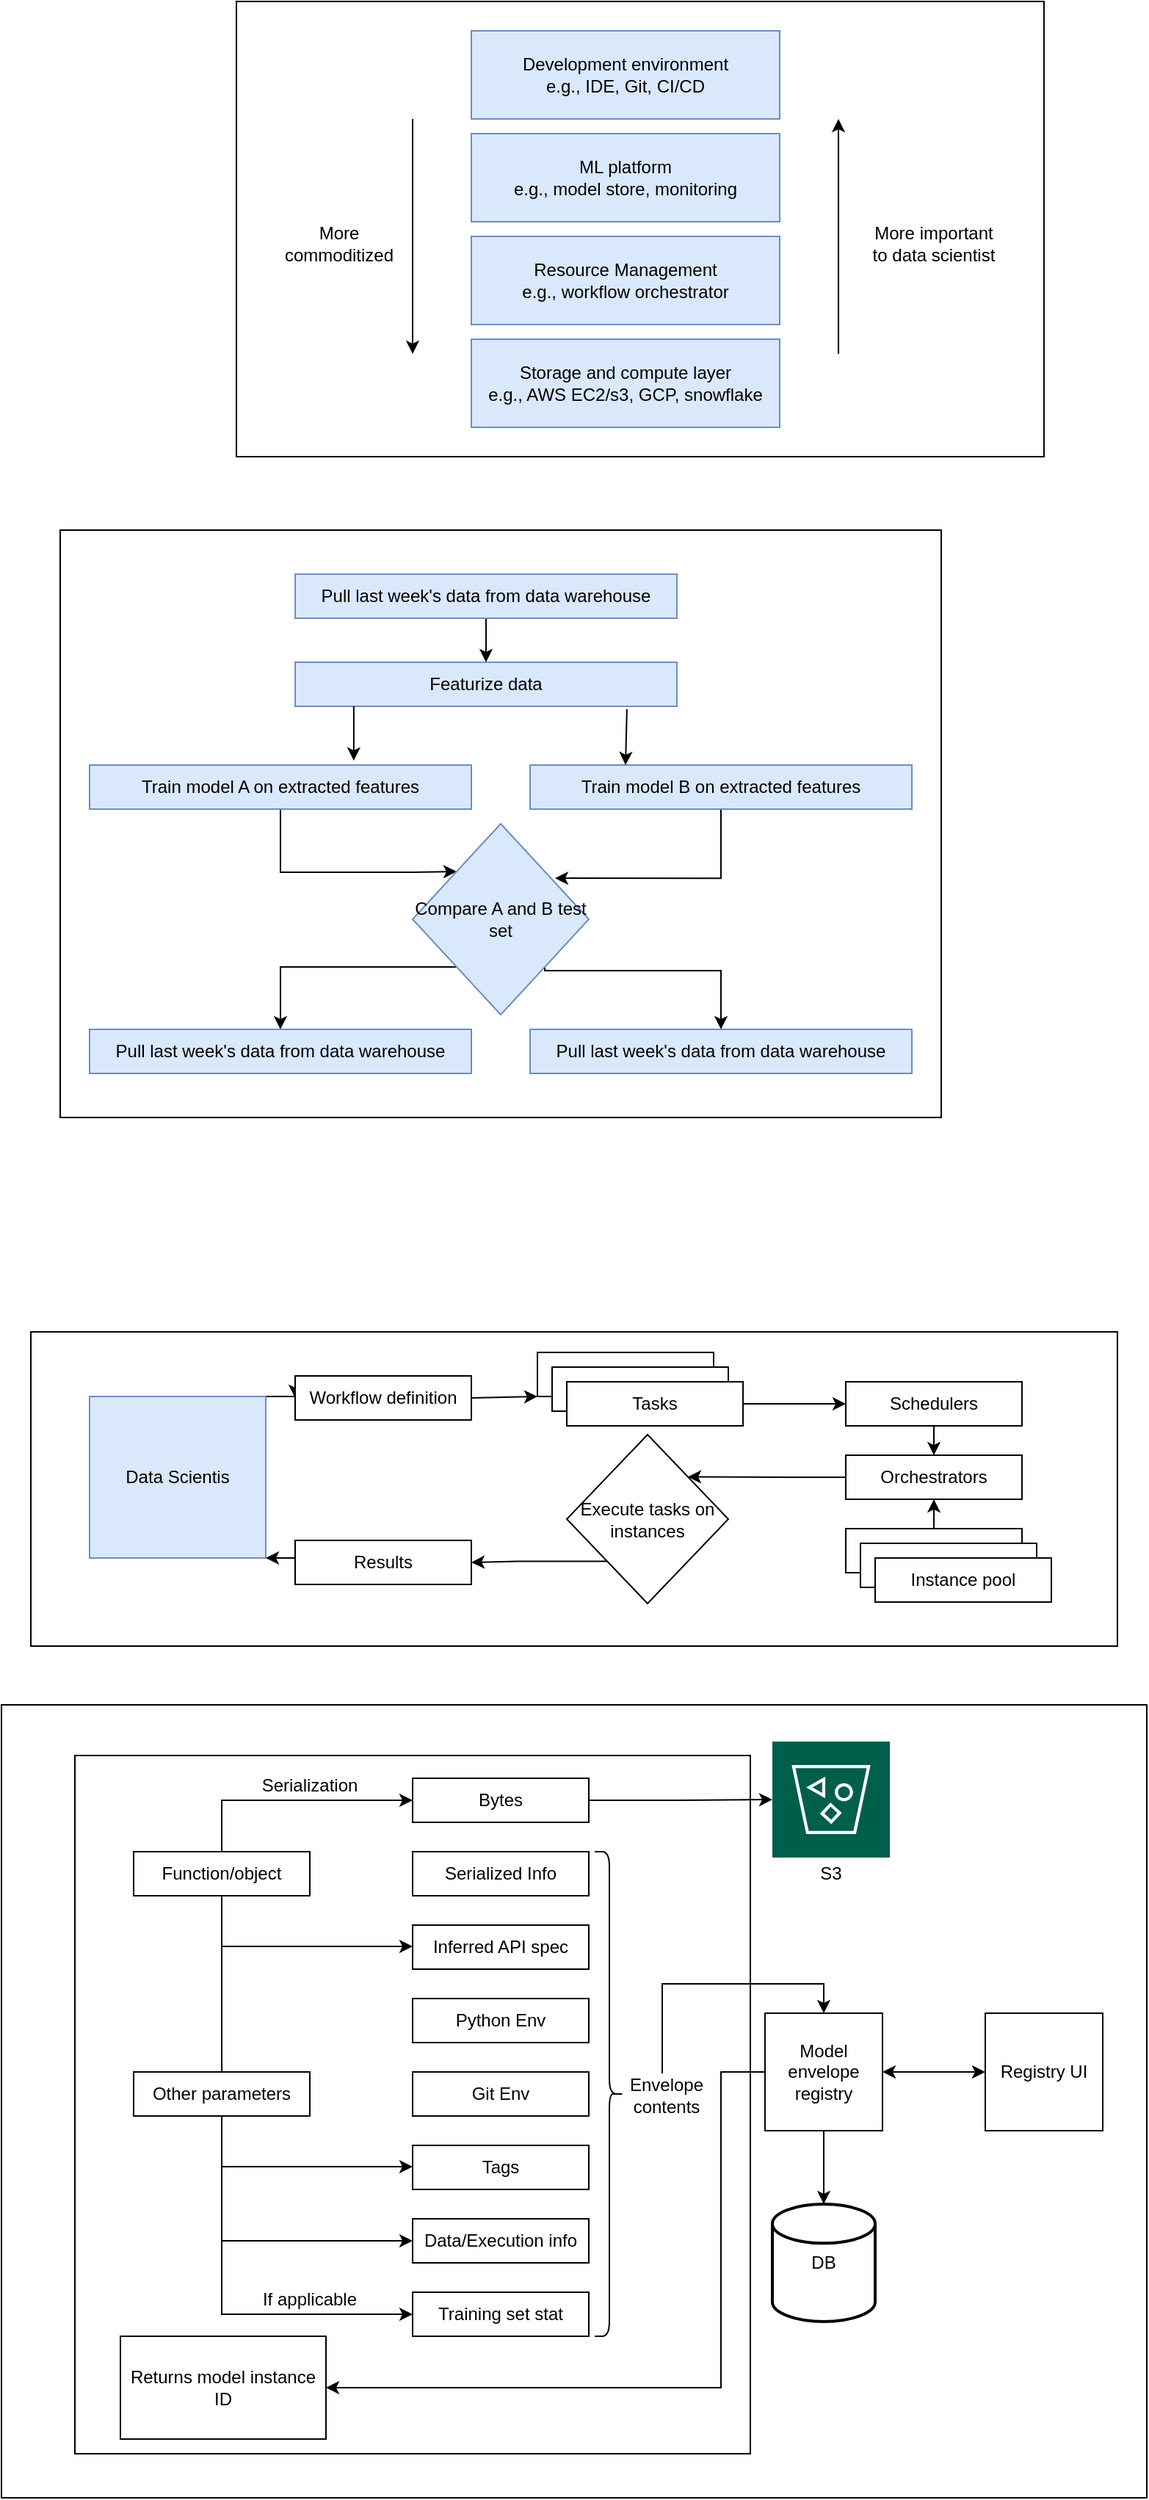 <mxfile version="21.0.6" type="github">
  <diagram name="Page-1" id="kTUMGS3Ad_0SVGwf9lWE">
    <mxGraphModel dx="1434" dy="796" grid="1" gridSize="10" guides="1" tooltips="1" connect="1" arrows="1" fold="1" page="1" pageScale="1" pageWidth="850" pageHeight="1100" math="0" shadow="0">
      <root>
        <mxCell id="0" />
        <mxCell id="1" parent="0" />
        <mxCell id="pnt_n_mxFb-sLE3t90gV-96" value="" style="rounded=0;whiteSpace=wrap;html=1;" vertex="1" parent="1">
          <mxGeometry x="40" y="1520" width="780" height="540" as="geometry" />
        </mxCell>
        <mxCell id="pnt_n_mxFb-sLE3t90gV-95" value="" style="rounded=0;whiteSpace=wrap;html=1;" vertex="1" parent="1">
          <mxGeometry x="90" y="1554.5" width="460" height="475.5" as="geometry" />
        </mxCell>
        <mxCell id="pnt_n_mxFb-sLE3t90gV-60" value="" style="rounded=0;whiteSpace=wrap;html=1;" vertex="1" parent="1">
          <mxGeometry x="60" y="1266" width="740" height="214" as="geometry" />
        </mxCell>
        <mxCell id="pnt_n_mxFb-sLE3t90gV-26" value="" style="rounded=0;whiteSpace=wrap;html=1;" vertex="1" parent="1">
          <mxGeometry x="80" y="720" width="600" height="400" as="geometry" />
        </mxCell>
        <mxCell id="pnt_n_mxFb-sLE3t90gV-11" value="" style="rounded=0;whiteSpace=wrap;html=1;" vertex="1" parent="1">
          <mxGeometry x="200" y="360" width="550" height="310" as="geometry" />
        </mxCell>
        <mxCell id="pnt_n_mxFb-sLE3t90gV-1" value="Development environment&lt;br&gt;e.g., IDE, Git, CI/CD" style="rounded=0;whiteSpace=wrap;html=1;fillColor=#dae8fc;strokeColor=#6c8ebf;" vertex="1" parent="1">
          <mxGeometry x="360" y="380" width="210" height="60" as="geometry" />
        </mxCell>
        <mxCell id="pnt_n_mxFb-sLE3t90gV-2" value="ML platform&lt;br&gt;e.g., model store, monitoring" style="rounded=0;whiteSpace=wrap;html=1;fillColor=#dae8fc;strokeColor=#6c8ebf;" vertex="1" parent="1">
          <mxGeometry x="360" y="450" width="210" height="60" as="geometry" />
        </mxCell>
        <mxCell id="pnt_n_mxFb-sLE3t90gV-3" value="Resource Management&lt;br&gt;e.g., workflow orchestrator" style="rounded=0;whiteSpace=wrap;html=1;fillColor=#dae8fc;strokeColor=#6c8ebf;" vertex="1" parent="1">
          <mxGeometry x="360" y="520" width="210" height="60" as="geometry" />
        </mxCell>
        <mxCell id="pnt_n_mxFb-sLE3t90gV-4" value="Storage and compute layer&lt;br&gt;e.g., AWS EC2/s3, GCP, snowflake" style="rounded=0;whiteSpace=wrap;html=1;fillColor=#dae8fc;strokeColor=#6c8ebf;" vertex="1" parent="1">
          <mxGeometry x="360" y="590" width="210" height="60" as="geometry" />
        </mxCell>
        <mxCell id="pnt_n_mxFb-sLE3t90gV-7" value="" style="endArrow=classic;html=1;rounded=0;" edge="1" parent="1">
          <mxGeometry width="50" height="50" relative="1" as="geometry">
            <mxPoint x="320" y="440" as="sourcePoint" />
            <mxPoint x="320" y="600" as="targetPoint" />
          </mxGeometry>
        </mxCell>
        <mxCell id="pnt_n_mxFb-sLE3t90gV-8" value="" style="endArrow=classic;html=1;rounded=0;" edge="1" parent="1">
          <mxGeometry width="50" height="50" relative="1" as="geometry">
            <mxPoint x="610" y="600" as="sourcePoint" />
            <mxPoint x="610" y="440" as="targetPoint" />
          </mxGeometry>
        </mxCell>
        <mxCell id="pnt_n_mxFb-sLE3t90gV-9" value="More commoditized" style="text;html=1;strokeColor=none;fillColor=none;align=center;verticalAlign=middle;whiteSpace=wrap;rounded=0;" vertex="1" parent="1">
          <mxGeometry x="240" y="510" width="60" height="30" as="geometry" />
        </mxCell>
        <mxCell id="pnt_n_mxFb-sLE3t90gV-10" value="More important to data scientist" style="text;html=1;strokeColor=none;fillColor=none;align=center;verticalAlign=middle;whiteSpace=wrap;rounded=0;" vertex="1" parent="1">
          <mxGeometry x="630" y="510" width="90" height="30" as="geometry" />
        </mxCell>
        <mxCell id="pnt_n_mxFb-sLE3t90gV-19" style="edgeStyle=orthogonalEdgeStyle;rounded=0;orthogonalLoop=1;jettySize=auto;html=1;" edge="1" parent="1" source="pnt_n_mxFb-sLE3t90gV-12" target="pnt_n_mxFb-sLE3t90gV-13">
          <mxGeometry relative="1" as="geometry" />
        </mxCell>
        <mxCell id="pnt_n_mxFb-sLE3t90gV-12" value="Pull last week&#39;s data from data warehouse" style="rounded=0;whiteSpace=wrap;html=1;fillColor=#dae8fc;strokeColor=#6c8ebf;" vertex="1" parent="1">
          <mxGeometry x="240" y="750" width="260" height="30" as="geometry" />
        </mxCell>
        <mxCell id="pnt_n_mxFb-sLE3t90gV-13" value="Featurize data" style="rounded=0;whiteSpace=wrap;html=1;fillColor=#dae8fc;strokeColor=#6c8ebf;" vertex="1" parent="1">
          <mxGeometry x="240" y="810" width="260" height="30" as="geometry" />
        </mxCell>
        <mxCell id="pnt_n_mxFb-sLE3t90gV-22" style="edgeStyle=orthogonalEdgeStyle;rounded=0;orthogonalLoop=1;jettySize=auto;html=1;entryX=0;entryY=0;entryDx=0;entryDy=0;" edge="1" parent="1" source="pnt_n_mxFb-sLE3t90gV-14" target="pnt_n_mxFb-sLE3t90gV-16">
          <mxGeometry relative="1" as="geometry">
            <Array as="points">
              <mxPoint x="230" y="953" />
              <mxPoint x="320" y="953" />
            </Array>
          </mxGeometry>
        </mxCell>
        <mxCell id="pnt_n_mxFb-sLE3t90gV-14" value="Train model A on extracted features" style="rounded=0;whiteSpace=wrap;html=1;fillColor=#dae8fc;strokeColor=#6c8ebf;" vertex="1" parent="1">
          <mxGeometry x="100" y="880" width="260" height="30" as="geometry" />
        </mxCell>
        <mxCell id="pnt_n_mxFb-sLE3t90gV-23" style="edgeStyle=orthogonalEdgeStyle;rounded=0;orthogonalLoop=1;jettySize=auto;html=1;entryX=0.808;entryY=0.285;entryDx=0;entryDy=0;entryPerimeter=0;" edge="1" parent="1" source="pnt_n_mxFb-sLE3t90gV-15" target="pnt_n_mxFb-sLE3t90gV-16">
          <mxGeometry relative="1" as="geometry">
            <Array as="points">
              <mxPoint x="530" y="957" />
            </Array>
          </mxGeometry>
        </mxCell>
        <mxCell id="pnt_n_mxFb-sLE3t90gV-15" value="Train model B on extracted features" style="rounded=0;whiteSpace=wrap;html=1;fillColor=#dae8fc;strokeColor=#6c8ebf;" vertex="1" parent="1">
          <mxGeometry x="400" y="880" width="260" height="30" as="geometry" />
        </mxCell>
        <mxCell id="pnt_n_mxFb-sLE3t90gV-24" style="edgeStyle=orthogonalEdgeStyle;rounded=0;orthogonalLoop=1;jettySize=auto;html=1;exitX=0;exitY=1;exitDx=0;exitDy=0;" edge="1" parent="1" source="pnt_n_mxFb-sLE3t90gV-16" target="pnt_n_mxFb-sLE3t90gV-17">
          <mxGeometry relative="1" as="geometry">
            <Array as="points">
              <mxPoint x="230" y="1018" />
            </Array>
          </mxGeometry>
        </mxCell>
        <mxCell id="pnt_n_mxFb-sLE3t90gV-25" style="edgeStyle=orthogonalEdgeStyle;rounded=0;orthogonalLoop=1;jettySize=auto;html=1;exitX=1;exitY=1;exitDx=0;exitDy=0;entryX=0.5;entryY=0;entryDx=0;entryDy=0;" edge="1" parent="1" source="pnt_n_mxFb-sLE3t90gV-16" target="pnt_n_mxFb-sLE3t90gV-18">
          <mxGeometry relative="1" as="geometry">
            <Array as="points">
              <mxPoint x="410" y="1020" />
              <mxPoint x="530" y="1020" />
            </Array>
          </mxGeometry>
        </mxCell>
        <mxCell id="pnt_n_mxFb-sLE3t90gV-16" value="Compare A and B test set" style="rhombus;whiteSpace=wrap;html=1;fillColor=#dae8fc;strokeColor=#6c8ebf;" vertex="1" parent="1">
          <mxGeometry x="320" y="920" width="120" height="130" as="geometry" />
        </mxCell>
        <mxCell id="pnt_n_mxFb-sLE3t90gV-17" value="Pull last week&#39;s data from data warehouse" style="rounded=0;whiteSpace=wrap;html=1;fillColor=#dae8fc;strokeColor=#6c8ebf;" vertex="1" parent="1">
          <mxGeometry x="100" y="1060" width="260" height="30" as="geometry" />
        </mxCell>
        <mxCell id="pnt_n_mxFb-sLE3t90gV-18" value="Pull last week&#39;s data from data warehouse" style="rounded=0;whiteSpace=wrap;html=1;fillColor=#dae8fc;strokeColor=#6c8ebf;" vertex="1" parent="1">
          <mxGeometry x="400" y="1060" width="260" height="30" as="geometry" />
        </mxCell>
        <mxCell id="pnt_n_mxFb-sLE3t90gV-20" value="" style="endArrow=classic;html=1;rounded=0;exitX=0.169;exitY=1;exitDx=0;exitDy=0;exitPerimeter=0;entryX=0.692;entryY=-0.1;entryDx=0;entryDy=0;entryPerimeter=0;" edge="1" parent="1" target="pnt_n_mxFb-sLE3t90gV-14">
          <mxGeometry width="50" height="50" relative="1" as="geometry">
            <mxPoint x="279.94" y="840" as="sourcePoint" />
            <mxPoint x="281.12" y="880" as="targetPoint" />
          </mxGeometry>
        </mxCell>
        <mxCell id="pnt_n_mxFb-sLE3t90gV-21" value="" style="endArrow=classic;html=1;rounded=0;exitX=0.869;exitY=1.067;exitDx=0;exitDy=0;exitPerimeter=0;entryX=0.25;entryY=0;entryDx=0;entryDy=0;" edge="1" parent="1" source="pnt_n_mxFb-sLE3t90gV-13" target="pnt_n_mxFb-sLE3t90gV-15">
          <mxGeometry width="50" height="50" relative="1" as="geometry">
            <mxPoint x="289.94" y="850" as="sourcePoint" />
            <mxPoint x="290" y="887" as="targetPoint" />
          </mxGeometry>
        </mxCell>
        <mxCell id="pnt_n_mxFb-sLE3t90gV-30" style="edgeStyle=orthogonalEdgeStyle;rounded=0;orthogonalLoop=1;jettySize=auto;html=1;exitX=1;exitY=0;exitDx=0;exitDy=0;entryX=0;entryY=0.5;entryDx=0;entryDy=0;" edge="1" parent="1" source="pnt_n_mxFb-sLE3t90gV-27" target="pnt_n_mxFb-sLE3t90gV-28">
          <mxGeometry relative="1" as="geometry">
            <Array as="points">
              <mxPoint x="240" y="1310" />
            </Array>
          </mxGeometry>
        </mxCell>
        <mxCell id="pnt_n_mxFb-sLE3t90gV-27" value="Data Scientis" style="rounded=0;whiteSpace=wrap;html=1;fillColor=#dae8fc;strokeColor=#6c8ebf;" vertex="1" parent="1">
          <mxGeometry x="100" y="1310" width="120" height="110" as="geometry" />
        </mxCell>
        <mxCell id="pnt_n_mxFb-sLE3t90gV-28" value="Workflow definition" style="rounded=0;whiteSpace=wrap;html=1;" vertex="1" parent="1">
          <mxGeometry x="240" y="1296" width="120" height="30" as="geometry" />
        </mxCell>
        <mxCell id="pnt_n_mxFb-sLE3t90gV-29" value="" style="rounded=0;whiteSpace=wrap;html=1;" vertex="1" parent="1">
          <mxGeometry x="405" y="1280" width="120" height="30" as="geometry" />
        </mxCell>
        <mxCell id="pnt_n_mxFb-sLE3t90gV-31" value="" style="rounded=0;whiteSpace=wrap;html=1;" vertex="1" parent="1">
          <mxGeometry x="415" y="1290" width="120" height="30" as="geometry" />
        </mxCell>
        <mxCell id="pnt_n_mxFb-sLE3t90gV-52" style="edgeStyle=orthogonalEdgeStyle;rounded=0;orthogonalLoop=1;jettySize=auto;html=1;" edge="1" parent="1" source="pnt_n_mxFb-sLE3t90gV-32" target="pnt_n_mxFb-sLE3t90gV-33">
          <mxGeometry relative="1" as="geometry" />
        </mxCell>
        <mxCell id="pnt_n_mxFb-sLE3t90gV-32" value="Tasks" style="rounded=0;whiteSpace=wrap;html=1;" vertex="1" parent="1">
          <mxGeometry x="425" y="1300" width="120" height="30" as="geometry" />
        </mxCell>
        <mxCell id="pnt_n_mxFb-sLE3t90gV-53" style="edgeStyle=orthogonalEdgeStyle;rounded=0;orthogonalLoop=1;jettySize=auto;html=1;exitX=0.5;exitY=1;exitDx=0;exitDy=0;entryX=0.5;entryY=0;entryDx=0;entryDy=0;" edge="1" parent="1" source="pnt_n_mxFb-sLE3t90gV-33" target="pnt_n_mxFb-sLE3t90gV-34">
          <mxGeometry relative="1" as="geometry" />
        </mxCell>
        <mxCell id="pnt_n_mxFb-sLE3t90gV-33" value="Schedulers" style="rounded=0;whiteSpace=wrap;html=1;" vertex="1" parent="1">
          <mxGeometry x="615" y="1300" width="120" height="30" as="geometry" />
        </mxCell>
        <mxCell id="pnt_n_mxFb-sLE3t90gV-55" style="edgeStyle=orthogonalEdgeStyle;rounded=0;orthogonalLoop=1;jettySize=auto;html=1;entryX=1;entryY=0;entryDx=0;entryDy=0;" edge="1" parent="1" source="pnt_n_mxFb-sLE3t90gV-34" target="pnt_n_mxFb-sLE3t90gV-44">
          <mxGeometry relative="1" as="geometry" />
        </mxCell>
        <mxCell id="pnt_n_mxFb-sLE3t90gV-34" value="Orchestrators" style="rounded=0;whiteSpace=wrap;html=1;" vertex="1" parent="1">
          <mxGeometry x="615" y="1350" width="120" height="30" as="geometry" />
        </mxCell>
        <mxCell id="pnt_n_mxFb-sLE3t90gV-54" style="edgeStyle=orthogonalEdgeStyle;rounded=0;orthogonalLoop=1;jettySize=auto;html=1;exitX=0.5;exitY=0;exitDx=0;exitDy=0;entryX=0.5;entryY=1;entryDx=0;entryDy=0;" edge="1" parent="1" source="pnt_n_mxFb-sLE3t90gV-37" target="pnt_n_mxFb-sLE3t90gV-34">
          <mxGeometry relative="1" as="geometry" />
        </mxCell>
        <mxCell id="pnt_n_mxFb-sLE3t90gV-37" value="" style="rounded=0;whiteSpace=wrap;html=1;" vertex="1" parent="1">
          <mxGeometry x="615" y="1400" width="120" height="30" as="geometry" />
        </mxCell>
        <mxCell id="pnt_n_mxFb-sLE3t90gV-41" value="" style="rounded=0;whiteSpace=wrap;html=1;" vertex="1" parent="1">
          <mxGeometry x="625" y="1410" width="120" height="30" as="geometry" />
        </mxCell>
        <mxCell id="pnt_n_mxFb-sLE3t90gV-42" value="Instance pool" style="rounded=0;whiteSpace=wrap;html=1;" vertex="1" parent="1">
          <mxGeometry x="635" y="1420" width="120" height="30" as="geometry" />
        </mxCell>
        <mxCell id="pnt_n_mxFb-sLE3t90gV-56" style="edgeStyle=orthogonalEdgeStyle;rounded=0;orthogonalLoop=1;jettySize=auto;html=1;exitX=0;exitY=1;exitDx=0;exitDy=0;entryX=1;entryY=0.5;entryDx=0;entryDy=0;" edge="1" parent="1" source="pnt_n_mxFb-sLE3t90gV-44" target="pnt_n_mxFb-sLE3t90gV-45">
          <mxGeometry relative="1" as="geometry" />
        </mxCell>
        <mxCell id="pnt_n_mxFb-sLE3t90gV-44" value="Execute tasks on instances" style="rhombus;whiteSpace=wrap;html=1;" vertex="1" parent="1">
          <mxGeometry x="425" y="1336" width="110" height="115" as="geometry" />
        </mxCell>
        <mxCell id="pnt_n_mxFb-sLE3t90gV-45" value="Results" style="rounded=0;whiteSpace=wrap;html=1;" vertex="1" parent="1">
          <mxGeometry x="240" y="1408" width="120" height="30" as="geometry" />
        </mxCell>
        <mxCell id="pnt_n_mxFb-sLE3t90gV-51" value="" style="endArrow=classic;html=1;rounded=0;exitX=1;exitY=0.5;exitDx=0;exitDy=0;entryX=0;entryY=1;entryDx=0;entryDy=0;" edge="1" parent="1" source="pnt_n_mxFb-sLE3t90gV-28" target="pnt_n_mxFb-sLE3t90gV-29">
          <mxGeometry width="50" height="50" relative="1" as="geometry">
            <mxPoint x="400" y="1390" as="sourcePoint" />
            <mxPoint x="450" y="1340" as="targetPoint" />
          </mxGeometry>
        </mxCell>
        <mxCell id="pnt_n_mxFb-sLE3t90gV-59" value="" style="endArrow=classic;html=1;rounded=0;entryX=1;entryY=1;entryDx=0;entryDy=0;" edge="1" parent="1" target="pnt_n_mxFb-sLE3t90gV-27">
          <mxGeometry width="50" height="50" relative="1" as="geometry">
            <mxPoint x="240" y="1420" as="sourcePoint" />
            <mxPoint x="450" y="1340" as="targetPoint" />
          </mxGeometry>
        </mxCell>
        <mxCell id="pnt_n_mxFb-sLE3t90gV-93" style="edgeStyle=orthogonalEdgeStyle;rounded=0;orthogonalLoop=1;jettySize=auto;html=1;entryX=0;entryY=0.5;entryDx=0;entryDy=0;exitX=0.5;exitY=0;exitDx=0;exitDy=0;" edge="1" parent="1" source="pnt_n_mxFb-sLE3t90gV-61" target="pnt_n_mxFb-sLE3t90gV-62">
          <mxGeometry relative="1" as="geometry" />
        </mxCell>
        <mxCell id="pnt_n_mxFb-sLE3t90gV-61" value="Function/object" style="rounded=0;whiteSpace=wrap;html=1;" vertex="1" parent="1">
          <mxGeometry x="130" y="1620" width="120" height="30" as="geometry" />
        </mxCell>
        <mxCell id="pnt_n_mxFb-sLE3t90gV-84" style="edgeStyle=orthogonalEdgeStyle;rounded=0;orthogonalLoop=1;jettySize=auto;html=1;" edge="1" parent="1" source="pnt_n_mxFb-sLE3t90gV-62" target="pnt_n_mxFb-sLE3t90gV-72">
          <mxGeometry relative="1" as="geometry" />
        </mxCell>
        <mxCell id="pnt_n_mxFb-sLE3t90gV-62" value="Bytes" style="rounded=0;whiteSpace=wrap;html=1;" vertex="1" parent="1">
          <mxGeometry x="320" y="1570" width="120" height="30" as="geometry" />
        </mxCell>
        <mxCell id="pnt_n_mxFb-sLE3t90gV-63" value="Serialized Info" style="rounded=0;whiteSpace=wrap;html=1;" vertex="1" parent="1">
          <mxGeometry x="320" y="1620" width="120" height="30" as="geometry" />
        </mxCell>
        <mxCell id="pnt_n_mxFb-sLE3t90gV-64" value="Inferred API spec" style="rounded=0;whiteSpace=wrap;html=1;" vertex="1" parent="1">
          <mxGeometry x="320" y="1670" width="120" height="30" as="geometry" />
        </mxCell>
        <mxCell id="pnt_n_mxFb-sLE3t90gV-65" value="Python Env" style="rounded=0;whiteSpace=wrap;html=1;" vertex="1" parent="1">
          <mxGeometry x="320" y="1720" width="120" height="30" as="geometry" />
        </mxCell>
        <mxCell id="pnt_n_mxFb-sLE3t90gV-66" value="Git Env" style="rounded=0;whiteSpace=wrap;html=1;" vertex="1" parent="1">
          <mxGeometry x="320" y="1770" width="120" height="30" as="geometry" />
        </mxCell>
        <mxCell id="pnt_n_mxFb-sLE3t90gV-67" value="Tags" style="rounded=0;whiteSpace=wrap;html=1;" vertex="1" parent="1">
          <mxGeometry x="320" y="1820" width="120" height="30" as="geometry" />
        </mxCell>
        <mxCell id="pnt_n_mxFb-sLE3t90gV-68" value="Data/Execution info" style="rounded=0;whiteSpace=wrap;html=1;" vertex="1" parent="1">
          <mxGeometry x="320" y="1870" width="120" height="30" as="geometry" />
        </mxCell>
        <mxCell id="pnt_n_mxFb-sLE3t90gV-69" value="Training set stat" style="rounded=0;whiteSpace=wrap;html=1;" vertex="1" parent="1">
          <mxGeometry x="320" y="1920" width="120" height="30" as="geometry" />
        </mxCell>
        <mxCell id="pnt_n_mxFb-sLE3t90gV-89" style="edgeStyle=orthogonalEdgeStyle;rounded=0;orthogonalLoop=1;jettySize=auto;html=1;entryX=0;entryY=0.5;entryDx=0;entryDy=0;exitX=0.5;exitY=1;exitDx=0;exitDy=0;" edge="1" parent="1" source="pnt_n_mxFb-sLE3t90gV-70" target="pnt_n_mxFb-sLE3t90gV-69">
          <mxGeometry relative="1" as="geometry" />
        </mxCell>
        <mxCell id="pnt_n_mxFb-sLE3t90gV-70" value="Other parameters" style="rounded=0;whiteSpace=wrap;html=1;" vertex="1" parent="1">
          <mxGeometry x="130" y="1770" width="120" height="30" as="geometry" />
        </mxCell>
        <mxCell id="pnt_n_mxFb-sLE3t90gV-71" value="Returns model instance ID" style="rounded=0;whiteSpace=wrap;html=1;" vertex="1" parent="1">
          <mxGeometry x="121" y="1950" width="140" height="70" as="geometry" />
        </mxCell>
        <mxCell id="pnt_n_mxFb-sLE3t90gV-72" value="" style="sketch=0;pointerEvents=1;shadow=0;dashed=0;html=1;strokeColor=none;fillColor=#005F4B;labelPosition=center;verticalLabelPosition=bottom;verticalAlign=top;align=center;outlineConnect=0;shape=mxgraph.veeam2.s3_compatible;" vertex="1" parent="1">
          <mxGeometry x="565" y="1545" width="80" height="79" as="geometry" />
        </mxCell>
        <mxCell id="pnt_n_mxFb-sLE3t90gV-76" style="edgeStyle=orthogonalEdgeStyle;rounded=0;orthogonalLoop=1;jettySize=auto;html=1;entryX=0.5;entryY=0;entryDx=0;entryDy=0;entryPerimeter=0;" edge="1" parent="1" source="pnt_n_mxFb-sLE3t90gV-73" target="pnt_n_mxFb-sLE3t90gV-75">
          <mxGeometry relative="1" as="geometry" />
        </mxCell>
        <mxCell id="pnt_n_mxFb-sLE3t90gV-78" style="edgeStyle=orthogonalEdgeStyle;rounded=0;orthogonalLoop=1;jettySize=auto;html=1;entryX=1;entryY=0.5;entryDx=0;entryDy=0;" edge="1" parent="1" source="pnt_n_mxFb-sLE3t90gV-73" target="pnt_n_mxFb-sLE3t90gV-71">
          <mxGeometry relative="1" as="geometry">
            <Array as="points">
              <mxPoint x="530" y="1770" />
              <mxPoint x="530" y="1985" />
            </Array>
          </mxGeometry>
        </mxCell>
        <mxCell id="pnt_n_mxFb-sLE3t90gV-73" value="Model envelope registry" style="whiteSpace=wrap;html=1;aspect=fixed;" vertex="1" parent="1">
          <mxGeometry x="560" y="1730" width="80" height="80" as="geometry" />
        </mxCell>
        <mxCell id="pnt_n_mxFb-sLE3t90gV-74" value="Registry UI" style="whiteSpace=wrap;html=1;aspect=fixed;" vertex="1" parent="1">
          <mxGeometry x="710" y="1730" width="80" height="80" as="geometry" />
        </mxCell>
        <mxCell id="pnt_n_mxFb-sLE3t90gV-75" value="DB" style="strokeWidth=2;html=1;shape=mxgraph.flowchart.database;whiteSpace=wrap;" vertex="1" parent="1">
          <mxGeometry x="565" y="1860" width="70" height="80" as="geometry" />
        </mxCell>
        <mxCell id="pnt_n_mxFb-sLE3t90gV-77" value="" style="endArrow=classic;startArrow=classic;html=1;rounded=0;entryX=0;entryY=0.5;entryDx=0;entryDy=0;exitX=1;exitY=0.5;exitDx=0;exitDy=0;" edge="1" parent="1" source="pnt_n_mxFb-sLE3t90gV-73" target="pnt_n_mxFb-sLE3t90gV-74">
          <mxGeometry width="50" height="50" relative="1" as="geometry">
            <mxPoint x="400" y="1680" as="sourcePoint" />
            <mxPoint x="450" y="1630" as="targetPoint" />
          </mxGeometry>
        </mxCell>
        <mxCell id="pnt_n_mxFb-sLE3t90gV-81" value="" style="shape=curlyBracket;whiteSpace=wrap;html=1;rounded=1;flipH=1;labelPosition=right;verticalLabelPosition=middle;align=left;verticalAlign=middle;" vertex="1" parent="1">
          <mxGeometry x="444" y="1620" width="20" height="330" as="geometry" />
        </mxCell>
        <mxCell id="pnt_n_mxFb-sLE3t90gV-83" style="edgeStyle=orthogonalEdgeStyle;rounded=0;orthogonalLoop=1;jettySize=auto;html=1;entryX=0.5;entryY=0;entryDx=0;entryDy=0;" edge="1" parent="1" source="pnt_n_mxFb-sLE3t90gV-82" target="pnt_n_mxFb-sLE3t90gV-73">
          <mxGeometry relative="1" as="geometry">
            <Array as="points">
              <mxPoint x="490" y="1710" />
              <mxPoint x="600" y="1710" />
            </Array>
          </mxGeometry>
        </mxCell>
        <mxCell id="pnt_n_mxFb-sLE3t90gV-82" value="Envelope contents" style="text;html=1;strokeColor=none;fillColor=none;align=center;verticalAlign=middle;whiteSpace=wrap;rounded=0;" vertex="1" parent="1">
          <mxGeometry x="463" y="1771" width="60" height="30" as="geometry" />
        </mxCell>
        <mxCell id="pnt_n_mxFb-sLE3t90gV-85" value="S3" style="text;html=1;strokeColor=none;fillColor=none;align=center;verticalAlign=middle;whiteSpace=wrap;rounded=0;" vertex="1" parent="1">
          <mxGeometry x="575" y="1620" width="60" height="30" as="geometry" />
        </mxCell>
        <mxCell id="pnt_n_mxFb-sLE3t90gV-86" value="Serialization" style="text;html=1;strokeColor=none;fillColor=none;align=center;verticalAlign=middle;whiteSpace=wrap;rounded=0;" vertex="1" parent="1">
          <mxGeometry x="220" y="1560" width="60" height="30" as="geometry" />
        </mxCell>
        <mxCell id="pnt_n_mxFb-sLE3t90gV-87" value="" style="endArrow=none;html=1;rounded=0;entryX=0.5;entryY=1;entryDx=0;entryDy=0;exitX=0.5;exitY=0;exitDx=0;exitDy=0;" edge="1" parent="1" source="pnt_n_mxFb-sLE3t90gV-70" target="pnt_n_mxFb-sLE3t90gV-61">
          <mxGeometry width="50" height="50" relative="1" as="geometry">
            <mxPoint x="400" y="1680" as="sourcePoint" />
            <mxPoint x="450" y="1630" as="targetPoint" />
          </mxGeometry>
        </mxCell>
        <mxCell id="pnt_n_mxFb-sLE3t90gV-90" value="" style="endArrow=classic;html=1;rounded=0;entryX=0;entryY=0.5;entryDx=0;entryDy=0;" edge="1" parent="1" target="pnt_n_mxFb-sLE3t90gV-68">
          <mxGeometry width="50" height="50" relative="1" as="geometry">
            <mxPoint x="190" y="1885" as="sourcePoint" />
            <mxPoint x="450" y="1630" as="targetPoint" />
          </mxGeometry>
        </mxCell>
        <mxCell id="pnt_n_mxFb-sLE3t90gV-91" value="" style="endArrow=classic;html=1;rounded=0;entryX=0;entryY=0.5;entryDx=0;entryDy=0;" edge="1" parent="1">
          <mxGeometry width="50" height="50" relative="1" as="geometry">
            <mxPoint x="190" y="1834.5" as="sourcePoint" />
            <mxPoint x="320" y="1834.5" as="targetPoint" />
          </mxGeometry>
        </mxCell>
        <mxCell id="pnt_n_mxFb-sLE3t90gV-92" value="" style="endArrow=classic;html=1;rounded=0;entryX=0;entryY=0.5;entryDx=0;entryDy=0;" edge="1" parent="1">
          <mxGeometry width="50" height="50" relative="1" as="geometry">
            <mxPoint x="190" y="1684.5" as="sourcePoint" />
            <mxPoint x="320" y="1684.5" as="targetPoint" />
          </mxGeometry>
        </mxCell>
        <mxCell id="pnt_n_mxFb-sLE3t90gV-94" value="If applicable" style="text;html=1;strokeColor=none;fillColor=none;align=center;verticalAlign=middle;whiteSpace=wrap;rounded=0;" vertex="1" parent="1">
          <mxGeometry x="210" y="1910" width="80" height="30" as="geometry" />
        </mxCell>
      </root>
    </mxGraphModel>
  </diagram>
</mxfile>
